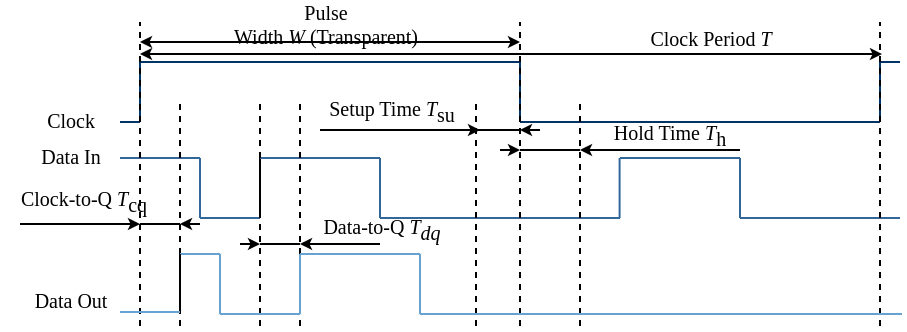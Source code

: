 <mxfile version="26.2.9">
  <diagram name="第 1 页" id="iTj6fUrBqfIegktuvN6F">
    <mxGraphModel dx="822" dy="325" grid="1" gridSize="30" guides="1" tooltips="1" connect="1" arrows="1" fold="1" page="1" pageScale="1" pageWidth="460" pageHeight="163" math="0" shadow="0">
      <root>
        <mxCell id="0" />
        <mxCell id="1" parent="0" />
        <mxCell id="1f6SnXbmrZFH42KmdfTv-57" value="&lt;font face=&quot;Times New Roman&quot; style=&quot;font-size: 10px;&quot;&gt;Data-to-Q &lt;i style=&quot;font-size: 10px;&quot;&gt;T&lt;sub style=&quot;font-size: 10px;&quot;&gt;dq&lt;/sub&gt;&lt;/i&gt;&lt;/font&gt;" style="text;html=1;strokeColor=none;fillColor=none;align=center;verticalAlign=middle;whiteSpace=wrap;rounded=0;fontSize=10;" vertex="1" parent="1">
          <mxGeometry x="146" y="261" width="90" height="30" as="geometry" />
        </mxCell>
        <mxCell id="1f6SnXbmrZFH42KmdfTv-1" value="" style="endArrow=none;html=1;rounded=0;strokeColor=#003366;" edge="1" parent="1">
          <mxGeometry width="50" height="50" relative="1" as="geometry">
            <mxPoint x="60" y="222" as="sourcePoint" />
            <mxPoint x="70" y="222" as="targetPoint" />
          </mxGeometry>
        </mxCell>
        <mxCell id="1f6SnXbmrZFH42KmdfTv-2" value="" style="endArrow=none;html=1;rounded=0;strokeColor=#003366;" edge="1" parent="1">
          <mxGeometry width="50" height="50" relative="1" as="geometry">
            <mxPoint x="70" y="222" as="sourcePoint" />
            <mxPoint x="70" y="192" as="targetPoint" />
          </mxGeometry>
        </mxCell>
        <mxCell id="1f6SnXbmrZFH42KmdfTv-3" value="" style="endArrow=none;html=1;rounded=0;strokeColor=#003366;" edge="1" parent="1">
          <mxGeometry width="50" height="50" relative="1" as="geometry">
            <mxPoint x="70" y="192" as="sourcePoint" />
            <mxPoint x="180" y="192" as="targetPoint" />
            <Array as="points">
              <mxPoint x="180" y="192" />
              <mxPoint x="260" y="192" />
            </Array>
          </mxGeometry>
        </mxCell>
        <mxCell id="1f6SnXbmrZFH42KmdfTv-4" value="" style="endArrow=none;html=1;rounded=0;strokeColor=#003366;" edge="1" parent="1">
          <mxGeometry width="50" height="50" relative="1" as="geometry">
            <mxPoint x="260" y="222" as="sourcePoint" />
            <mxPoint x="370" y="222" as="targetPoint" />
            <Array as="points">
              <mxPoint x="370" y="222" />
              <mxPoint x="440" y="222" />
            </Array>
          </mxGeometry>
        </mxCell>
        <mxCell id="1f6SnXbmrZFH42KmdfTv-5" value="" style="endArrow=none;html=1;rounded=0;strokeColor=#003366;" edge="1" parent="1">
          <mxGeometry width="50" height="50" relative="1" as="geometry">
            <mxPoint x="440" y="192" as="sourcePoint" />
            <mxPoint x="450" y="192" as="targetPoint" />
          </mxGeometry>
        </mxCell>
        <mxCell id="1f6SnXbmrZFH42KmdfTv-6" value="&lt;font style=&quot;font-size: 10px;&quot;&gt;Clock&lt;/font&gt;" style="text;html=1;align=center;verticalAlign=middle;resizable=0;points=[];autosize=1;strokeColor=none;fillColor=none;fontFamily=Times New Roman;fontSize=10;" vertex="1" parent="1">
          <mxGeometry x="10" y="206" width="50" height="30" as="geometry" />
        </mxCell>
        <mxCell id="1f6SnXbmrZFH42KmdfTv-7" value="&lt;font style=&quot;font-size: 10px;&quot;&gt;Data In&lt;/font&gt;" style="text;html=1;align=center;verticalAlign=middle;resizable=0;points=[];autosize=1;strokeColor=none;fillColor=none;fontFamily=Times New Roman;fontSize=10;" vertex="1" parent="1">
          <mxGeometry x="5" y="224" width="60" height="30" as="geometry" />
        </mxCell>
        <mxCell id="1f6SnXbmrZFH42KmdfTv-8" value="" style="endArrow=none;html=1;rounded=0;strokeColor=#336699;" edge="1" parent="1">
          <mxGeometry width="50" height="50" relative="1" as="geometry">
            <mxPoint x="60" y="240" as="sourcePoint" />
            <mxPoint x="100" y="240" as="targetPoint" />
          </mxGeometry>
        </mxCell>
        <mxCell id="1f6SnXbmrZFH42KmdfTv-9" value="" style="endArrow=none;html=1;rounded=0;strokeColor=#003366;" edge="1" parent="1">
          <mxGeometry width="50" height="50" relative="1" as="geometry">
            <mxPoint x="260" y="222" as="sourcePoint" />
            <mxPoint x="260" y="192" as="targetPoint" />
          </mxGeometry>
        </mxCell>
        <mxCell id="1f6SnXbmrZFH42KmdfTv-10" value="" style="endArrow=none;html=1;rounded=0;strokeColor=#003366;" edge="1" parent="1">
          <mxGeometry width="50" height="50" relative="1" as="geometry">
            <mxPoint x="440" y="222" as="sourcePoint" />
            <mxPoint x="440" y="192" as="targetPoint" />
          </mxGeometry>
        </mxCell>
        <mxCell id="1f6SnXbmrZFH42KmdfTv-11" value="" style="endArrow=none;html=1;rounded=0;strokeColor=#336699;" edge="1" parent="1">
          <mxGeometry width="50" height="50" relative="1" as="geometry">
            <mxPoint x="100" y="270" as="sourcePoint" />
            <mxPoint x="100" y="240" as="targetPoint" />
          </mxGeometry>
        </mxCell>
        <mxCell id="1f6SnXbmrZFH42KmdfTv-12" value="" style="endArrow=none;html=1;rounded=0;" edge="1" parent="1">
          <mxGeometry width="50" height="50" relative="1" as="geometry">
            <mxPoint x="130" y="270" as="sourcePoint" />
            <mxPoint x="130" y="240" as="targetPoint" />
          </mxGeometry>
        </mxCell>
        <mxCell id="1f6SnXbmrZFH42KmdfTv-13" value="" style="endArrow=none;html=1;rounded=0;strokeColor=#336699;" edge="1" parent="1">
          <mxGeometry width="50" height="50" relative="1" as="geometry">
            <mxPoint x="100" y="270" as="sourcePoint" />
            <mxPoint x="130" y="270" as="targetPoint" />
          </mxGeometry>
        </mxCell>
        <mxCell id="1f6SnXbmrZFH42KmdfTv-14" value="" style="endArrow=none;html=1;rounded=0;strokeColor=#336699;" edge="1" parent="1">
          <mxGeometry width="50" height="50" relative="1" as="geometry">
            <mxPoint x="130" y="240" as="sourcePoint" />
            <mxPoint x="190" y="240" as="targetPoint" />
          </mxGeometry>
        </mxCell>
        <mxCell id="1f6SnXbmrZFH42KmdfTv-15" value="" style="endArrow=none;html=1;rounded=0;strokeColor=#336699;" edge="1" parent="1">
          <mxGeometry width="50" height="50" relative="1" as="geometry">
            <mxPoint x="190" y="270" as="sourcePoint" />
            <mxPoint x="310" y="270" as="targetPoint" />
          </mxGeometry>
        </mxCell>
        <mxCell id="1f6SnXbmrZFH42KmdfTv-16" value="" style="endArrow=none;html=1;rounded=0;strokeColor=#336699;" edge="1" parent="1">
          <mxGeometry width="50" height="50" relative="1" as="geometry">
            <mxPoint x="190" y="270" as="sourcePoint" />
            <mxPoint x="190" y="240" as="targetPoint" />
          </mxGeometry>
        </mxCell>
        <mxCell id="1f6SnXbmrZFH42KmdfTv-17" value="" style="endArrow=none;html=1;rounded=0;strokeColor=#336699;" edge="1" parent="1">
          <mxGeometry width="50" height="50" relative="1" as="geometry">
            <mxPoint x="309.8" y="270" as="sourcePoint" />
            <mxPoint x="309.8" y="240" as="targetPoint" />
          </mxGeometry>
        </mxCell>
        <mxCell id="1f6SnXbmrZFH42KmdfTv-18" value="" style="endArrow=none;html=1;rounded=0;strokeColor=#336699;" edge="1" parent="1">
          <mxGeometry width="50" height="50" relative="1" as="geometry">
            <mxPoint x="310" y="240" as="sourcePoint" />
            <mxPoint x="370" y="240" as="targetPoint" />
          </mxGeometry>
        </mxCell>
        <mxCell id="1f6SnXbmrZFH42KmdfTv-19" value="" style="endArrow=none;html=1;rounded=0;strokeColor=#336699;" edge="1" parent="1">
          <mxGeometry width="50" height="50" relative="1" as="geometry">
            <mxPoint x="370" y="270" as="sourcePoint" />
            <mxPoint x="370" y="240" as="targetPoint" />
          </mxGeometry>
        </mxCell>
        <mxCell id="1f6SnXbmrZFH42KmdfTv-20" value="" style="endArrow=none;html=1;rounded=0;strokeColor=#336699;" edge="1" parent="1">
          <mxGeometry width="50" height="50" relative="1" as="geometry">
            <mxPoint x="370" y="270" as="sourcePoint" />
            <mxPoint x="450" y="270" as="targetPoint" />
          </mxGeometry>
        </mxCell>
        <mxCell id="1f6SnXbmrZFH42KmdfTv-21" value="" style="endArrow=none;dashed=1;html=1;rounded=0;" edge="1" parent="1">
          <mxGeometry width="50" height="50" relative="1" as="geometry">
            <mxPoint x="70" y="324" as="sourcePoint" />
            <mxPoint x="70" y="172" as="targetPoint" />
          </mxGeometry>
        </mxCell>
        <mxCell id="1f6SnXbmrZFH42KmdfTv-22" value="" style="endArrow=none;dashed=1;html=1;rounded=0;" edge="1" parent="1">
          <mxGeometry width="50" height="50" relative="1" as="geometry">
            <mxPoint x="90" y="324" as="sourcePoint" />
            <mxPoint x="90" y="212" as="targetPoint" />
          </mxGeometry>
        </mxCell>
        <mxCell id="1f6SnXbmrZFH42KmdfTv-23" value="" style="endArrow=none;dashed=1;html=1;rounded=0;" edge="1" parent="1">
          <mxGeometry width="50" height="50" relative="1" as="geometry">
            <mxPoint x="130" y="324" as="sourcePoint" />
            <mxPoint x="130" y="212" as="targetPoint" />
          </mxGeometry>
        </mxCell>
        <mxCell id="1f6SnXbmrZFH42KmdfTv-24" value="" style="endArrow=none;dashed=1;html=1;rounded=0;" edge="1" parent="1">
          <mxGeometry width="50" height="50" relative="1" as="geometry">
            <mxPoint x="150" y="324" as="sourcePoint" />
            <mxPoint x="150" y="212" as="targetPoint" />
          </mxGeometry>
        </mxCell>
        <mxCell id="1f6SnXbmrZFH42KmdfTv-25" value="" style="endArrow=none;dashed=1;html=1;rounded=0;" edge="1" parent="1">
          <mxGeometry width="50" height="50" relative="1" as="geometry">
            <mxPoint x="238" y="324" as="sourcePoint" />
            <mxPoint x="238" y="212" as="targetPoint" />
          </mxGeometry>
        </mxCell>
        <mxCell id="1f6SnXbmrZFH42KmdfTv-26" value="" style="endArrow=none;dashed=1;html=1;rounded=0;" edge="1" parent="1">
          <mxGeometry width="50" height="50" relative="1" as="geometry">
            <mxPoint x="260" y="324" as="sourcePoint" />
            <mxPoint x="260" y="172" as="targetPoint" />
          </mxGeometry>
        </mxCell>
        <mxCell id="1f6SnXbmrZFH42KmdfTv-27" value="" style="endArrow=none;dashed=1;html=1;rounded=0;" edge="1" parent="1">
          <mxGeometry width="50" height="50" relative="1" as="geometry">
            <mxPoint x="290" y="324" as="sourcePoint" />
            <mxPoint x="290" y="212" as="targetPoint" />
          </mxGeometry>
        </mxCell>
        <mxCell id="1f6SnXbmrZFH42KmdfTv-28" value="" style="endArrow=none;dashed=1;html=1;rounded=0;" edge="1" parent="1">
          <mxGeometry width="50" height="50" relative="1" as="geometry">
            <mxPoint x="440" y="324" as="sourcePoint" />
            <mxPoint x="440" y="172" as="targetPoint" />
          </mxGeometry>
        </mxCell>
        <mxCell id="1f6SnXbmrZFH42KmdfTv-29" value="" style="endArrow=classic;startArrow=classic;html=1;rounded=0;endSize=3;startSize=3;" edge="1" parent="1">
          <mxGeometry width="50" height="50" relative="1" as="geometry">
            <mxPoint x="70" y="182" as="sourcePoint" />
            <mxPoint x="260" y="182" as="targetPoint" />
          </mxGeometry>
        </mxCell>
        <mxCell id="1f6SnXbmrZFH42KmdfTv-30" value="" style="endArrow=classic;startArrow=classic;html=1;rounded=0;endSize=3;startSize=3;" edge="1" parent="1">
          <mxGeometry width="50" height="50" relative="1" as="geometry">
            <mxPoint x="70" y="188" as="sourcePoint" />
            <mxPoint x="441" y="188" as="targetPoint" />
          </mxGeometry>
        </mxCell>
        <mxCell id="1f6SnXbmrZFH42KmdfTv-31" value="" style="endArrow=none;html=1;rounded=0;strokeColor=#66A3D2;" edge="1" parent="1">
          <mxGeometry width="50" height="50" relative="1" as="geometry">
            <mxPoint x="90" y="288" as="sourcePoint" />
            <mxPoint x="110" y="288" as="targetPoint" />
          </mxGeometry>
        </mxCell>
        <mxCell id="1f6SnXbmrZFH42KmdfTv-32" value="" style="endArrow=none;html=1;rounded=0;strokeColor=#66A3D2;" edge="1" parent="1">
          <mxGeometry width="50" height="50" relative="1" as="geometry">
            <mxPoint x="110" y="318" as="sourcePoint" />
            <mxPoint x="110" y="288" as="targetPoint" />
          </mxGeometry>
        </mxCell>
        <mxCell id="1f6SnXbmrZFH42KmdfTv-33" value="" style="endArrow=none;html=1;rounded=0;strokeColor=#66A3D2;" edge="1" parent="1">
          <mxGeometry width="50" height="50" relative="1" as="geometry">
            <mxPoint x="150" y="318" as="sourcePoint" />
            <mxPoint x="150" y="288" as="targetPoint" />
          </mxGeometry>
        </mxCell>
        <mxCell id="1f6SnXbmrZFH42KmdfTv-34" value="" style="endArrow=none;html=1;rounded=0;strokeColor=#66A3D2;" edge="1" parent="1">
          <mxGeometry width="50" height="50" relative="1" as="geometry">
            <mxPoint x="110" y="318" as="sourcePoint" />
            <mxPoint x="150" y="318" as="targetPoint" />
          </mxGeometry>
        </mxCell>
        <mxCell id="1f6SnXbmrZFH42KmdfTv-35" value="" style="endArrow=none;html=1;rounded=0;strokeColor=#66A3D2;" edge="1" parent="1">
          <mxGeometry width="50" height="50" relative="1" as="geometry">
            <mxPoint x="150" y="288" as="sourcePoint" />
            <mxPoint x="210" y="288" as="targetPoint" />
          </mxGeometry>
        </mxCell>
        <mxCell id="1f6SnXbmrZFH42KmdfTv-36" value="" style="endArrow=none;html=1;rounded=0;strokeColor=#66A3D2;" edge="1" parent="1">
          <mxGeometry width="50" height="50" relative="1" as="geometry">
            <mxPoint x="210" y="318" as="sourcePoint" />
            <mxPoint x="451" y="318" as="targetPoint" />
          </mxGeometry>
        </mxCell>
        <mxCell id="1f6SnXbmrZFH42KmdfTv-37" value="" style="endArrow=none;html=1;rounded=0;strokeColor=#66A3D2;" edge="1" parent="1">
          <mxGeometry width="50" height="50" relative="1" as="geometry">
            <mxPoint x="210" y="318" as="sourcePoint" />
            <mxPoint x="210" y="288" as="targetPoint" />
          </mxGeometry>
        </mxCell>
        <mxCell id="1f6SnXbmrZFH42KmdfTv-38" value="" style="endArrow=none;html=1;rounded=0;" edge="1" parent="1">
          <mxGeometry width="50" height="50" relative="1" as="geometry">
            <mxPoint x="90" y="318" as="sourcePoint" />
            <mxPoint x="90" y="288" as="targetPoint" />
          </mxGeometry>
        </mxCell>
        <mxCell id="1f6SnXbmrZFH42KmdfTv-39" value="" style="endArrow=none;html=1;rounded=0;strokeColor=#66A3D2;" edge="1" parent="1">
          <mxGeometry width="50" height="50" relative="1" as="geometry">
            <mxPoint x="60" y="317" as="sourcePoint" />
            <mxPoint x="90" y="317" as="targetPoint" />
          </mxGeometry>
        </mxCell>
        <mxCell id="1f6SnXbmrZFH42KmdfTv-40" value="" style="endArrow=classic;html=1;rounded=0;endSize=3;" edge="1" parent="1">
          <mxGeometry width="50" height="50" relative="1" as="geometry">
            <mxPoint x="100" y="273" as="sourcePoint" />
            <mxPoint x="90" y="273" as="targetPoint" />
          </mxGeometry>
        </mxCell>
        <mxCell id="1f6SnXbmrZFH42KmdfTv-41" value="" style="endArrow=classic;html=1;rounded=0;endSize=3;" edge="1" parent="1">
          <mxGeometry width="50" height="50" relative="1" as="geometry">
            <mxPoint x="10" y="273" as="sourcePoint" />
            <mxPoint x="70" y="273" as="targetPoint" />
          </mxGeometry>
        </mxCell>
        <mxCell id="1f6SnXbmrZFH42KmdfTv-42" value="" style="endArrow=none;html=1;rounded=0;" edge="1" parent="1">
          <mxGeometry width="50" height="50" relative="1" as="geometry">
            <mxPoint x="70" y="273" as="sourcePoint" />
            <mxPoint x="90" y="273" as="targetPoint" />
          </mxGeometry>
        </mxCell>
        <mxCell id="1f6SnXbmrZFH42KmdfTv-43" value="" style="endArrow=classic;html=1;rounded=0;endSize=3;" edge="1" parent="1">
          <mxGeometry width="50" height="50" relative="1" as="geometry">
            <mxPoint x="190" y="283" as="sourcePoint" />
            <mxPoint x="150" y="283" as="targetPoint" />
          </mxGeometry>
        </mxCell>
        <mxCell id="1f6SnXbmrZFH42KmdfTv-44" value="" style="endArrow=classic;html=1;rounded=0;endSize=3;" edge="1" parent="1">
          <mxGeometry width="50" height="50" relative="1" as="geometry">
            <mxPoint x="120" y="283" as="sourcePoint" />
            <mxPoint x="130" y="283" as="targetPoint" />
          </mxGeometry>
        </mxCell>
        <mxCell id="1f6SnXbmrZFH42KmdfTv-45" value="" style="endArrow=none;html=1;rounded=0;" edge="1" parent="1">
          <mxGeometry width="50" height="50" relative="1" as="geometry">
            <mxPoint x="130" y="283" as="sourcePoint" />
            <mxPoint x="150" y="283" as="targetPoint" />
          </mxGeometry>
        </mxCell>
        <mxCell id="1f6SnXbmrZFH42KmdfTv-46" value="" style="endArrow=classic;html=1;rounded=0;endSize=3;" edge="1" parent="1">
          <mxGeometry width="50" height="50" relative="1" as="geometry">
            <mxPoint x="370" y="236" as="sourcePoint" />
            <mxPoint x="290" y="236" as="targetPoint" />
          </mxGeometry>
        </mxCell>
        <mxCell id="1f6SnXbmrZFH42KmdfTv-47" value="" style="endArrow=classic;html=1;rounded=0;endSize=3;" edge="1" parent="1">
          <mxGeometry width="50" height="50" relative="1" as="geometry">
            <mxPoint x="250" y="236" as="sourcePoint" />
            <mxPoint x="260" y="236" as="targetPoint" />
          </mxGeometry>
        </mxCell>
        <mxCell id="1f6SnXbmrZFH42KmdfTv-48" value="" style="endArrow=none;html=1;rounded=0;" edge="1" parent="1">
          <mxGeometry width="50" height="50" relative="1" as="geometry">
            <mxPoint x="260" y="236" as="sourcePoint" />
            <mxPoint x="290" y="236" as="targetPoint" />
          </mxGeometry>
        </mxCell>
        <mxCell id="1f6SnXbmrZFH42KmdfTv-49" value="" style="endArrow=classic;html=1;rounded=0;endSize=3;" edge="1" parent="1">
          <mxGeometry width="50" height="50" relative="1" as="geometry">
            <mxPoint x="270" y="226" as="sourcePoint" />
            <mxPoint x="260" y="226" as="targetPoint" />
          </mxGeometry>
        </mxCell>
        <mxCell id="1f6SnXbmrZFH42KmdfTv-50" value="" style="endArrow=classic;html=1;rounded=0;endSize=3;" edge="1" parent="1">
          <mxGeometry width="50" height="50" relative="1" as="geometry">
            <mxPoint x="160" y="226" as="sourcePoint" />
            <mxPoint x="240" y="226" as="targetPoint" />
          </mxGeometry>
        </mxCell>
        <mxCell id="1f6SnXbmrZFH42KmdfTv-51" value="" style="endArrow=none;html=1;rounded=0;" edge="1" parent="1">
          <mxGeometry width="50" height="50" relative="1" as="geometry">
            <mxPoint x="239" y="226" as="sourcePoint" />
            <mxPoint x="260" y="226" as="targetPoint" />
          </mxGeometry>
        </mxCell>
        <mxCell id="1f6SnXbmrZFH42KmdfTv-52" value="&lt;font face=&quot;Times New Roman&quot; style=&quot;font-size: 10px;&quot;&gt;Hold Time &lt;span style=&quot;font-size: 10px;&quot;&gt;&lt;i&gt;T&lt;/i&gt;&lt;sub style=&quot;font-size: 10px;&quot;&gt;h&lt;/sub&gt;&lt;/span&gt;&lt;/font&gt;" style="text;html=1;fillColor=none;align=center;verticalAlign=middle;whiteSpace=wrap;rounded=0;fontSize=10;strokeWidth=0;" vertex="1" parent="1">
          <mxGeometry x="290" y="214" width="90" height="30" as="geometry" />
        </mxCell>
        <mxCell id="1f6SnXbmrZFH42KmdfTv-53" value="&lt;font style=&quot;font-size: 10px;&quot;&gt;Data Out&lt;/font&gt;" style="text;html=1;align=center;verticalAlign=middle;resizable=0;points=[];autosize=1;strokeColor=none;fillColor=none;fontFamily=Times New Roman;fontSize=10;" vertex="1" parent="1">
          <mxGeometry y="296" width="70" height="30" as="geometry" />
        </mxCell>
        <mxCell id="1f6SnXbmrZFH42KmdfTv-55" value="Clock Period &lt;i style=&quot;font-size: 10px;&quot;&gt;T&lt;/i&gt;" style="text;html=1;align=center;verticalAlign=middle;resizable=0;points=[];autosize=1;strokeColor=none;fillColor=none;fontFamily=Times New Roman;fontSize=10;" vertex="1" parent="1">
          <mxGeometry x="305" y="165" width="100" height="30" as="geometry" />
        </mxCell>
        <mxCell id="1f6SnXbmrZFH42KmdfTv-56" value="&lt;font face=&quot;Times New Roman&quot; style=&quot;font-size: 10px;&quot;&gt;Setup Time &lt;span style=&quot;font-size: 10px;&quot;&gt;&lt;i&gt;T&lt;/i&gt;&lt;span style=&quot;font-size: 10px;&quot;&gt;&lt;sub style=&quot;font-size: 10px;&quot;&gt;su&lt;/sub&gt;&lt;/span&gt;&lt;/span&gt;&lt;/font&gt;" style="text;html=1;strokeColor=none;fillColor=none;align=center;verticalAlign=middle;whiteSpace=wrap;rounded=0;fontSize=10;" vertex="1" parent="1">
          <mxGeometry x="151" y="202" width="90" height="30" as="geometry" />
        </mxCell>
        <mxCell id="1f6SnXbmrZFH42KmdfTv-58" value="&lt;font face=&quot;Times New Roman&quot; style=&quot;font-size: 10px;&quot;&gt;Clock-to-Q &lt;span style=&quot;font-size: 10px;&quot;&gt;&lt;i&gt;T&lt;/i&gt;&lt;sub style=&quot;font-size: 10px;&quot;&gt;cq&lt;/sub&gt;&lt;/span&gt;&lt;/font&gt;" style="text;html=1;strokeColor=none;fillColor=none;align=center;verticalAlign=middle;whiteSpace=wrap;rounded=0;fontSize=10;" vertex="1" parent="1">
          <mxGeometry x="7" y="247" width="70" height="30" as="geometry" />
        </mxCell>
        <mxCell id="1f6SnXbmrZFH42KmdfTv-69" value="&lt;span style=&quot;font-family: &amp;quot;Times New Roman&amp;quot;; text-wrap-mode: nowrap;&quot;&gt;Pulse Width&amp;nbsp;&lt;/span&gt;&lt;i style=&quot;font-family: &amp;quot;Times New Roman&amp;quot;; text-wrap-mode: nowrap;&quot;&gt;W&amp;nbsp;&lt;/i&gt;&lt;span style=&quot;font-family: &amp;quot;Times New Roman&amp;quot;; text-wrap-mode: nowrap;&quot;&gt;(Transparent)&lt;/span&gt;" style="text;html=1;strokeColor=none;fillColor=none;align=center;verticalAlign=middle;whiteSpace=wrap;rounded=0;fontSize=10;" vertex="1" parent="1">
          <mxGeometry x="128" y="165" width="70" height="16" as="geometry" />
        </mxCell>
      </root>
    </mxGraphModel>
  </diagram>
</mxfile>
